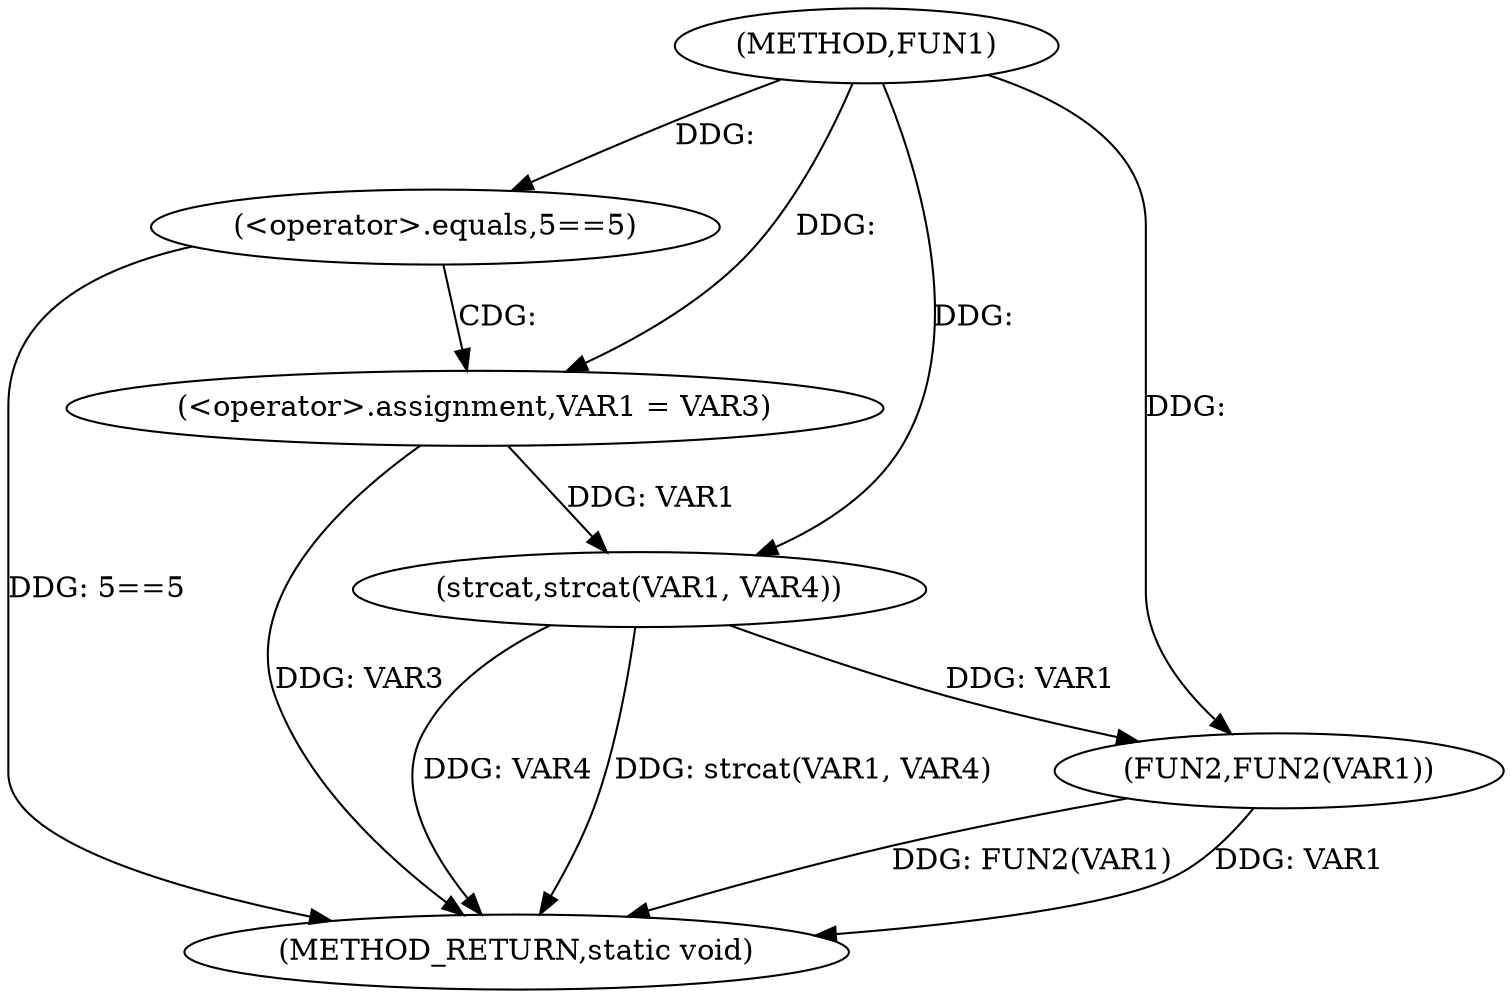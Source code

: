 digraph FUN1 {  
"1000100" [label = "(METHOD,FUN1)" ]
"1000120" [label = "(METHOD_RETURN,static void)" ]
"1000106" [label = "(<operator>.equals,5==5)" ]
"1000110" [label = "(<operator>.assignment,VAR1 = VAR3)" ]
"1000115" [label = "(strcat,strcat(VAR1, VAR4))" ]
"1000118" [label = "(FUN2,FUN2(VAR1))" ]
  "1000115" -> "1000120"  [ label = "DDG: VAR4"] 
  "1000115" -> "1000120"  [ label = "DDG: strcat(VAR1, VAR4)"] 
  "1000118" -> "1000120"  [ label = "DDG: FUN2(VAR1)"] 
  "1000110" -> "1000120"  [ label = "DDG: VAR3"] 
  "1000118" -> "1000120"  [ label = "DDG: VAR1"] 
  "1000106" -> "1000120"  [ label = "DDG: 5==5"] 
  "1000100" -> "1000106"  [ label = "DDG: "] 
  "1000100" -> "1000110"  [ label = "DDG: "] 
  "1000110" -> "1000115"  [ label = "DDG: VAR1"] 
  "1000100" -> "1000115"  [ label = "DDG: "] 
  "1000115" -> "1000118"  [ label = "DDG: VAR1"] 
  "1000100" -> "1000118"  [ label = "DDG: "] 
  "1000106" -> "1000110"  [ label = "CDG: "] 
}
